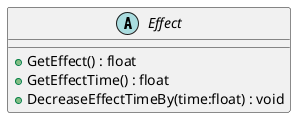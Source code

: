 @startuml
abstract class Effect {
    + GetEffect() : float
    + GetEffectTime() : float
    + DecreaseEffectTimeBy(time:float) : void
}
@enduml
